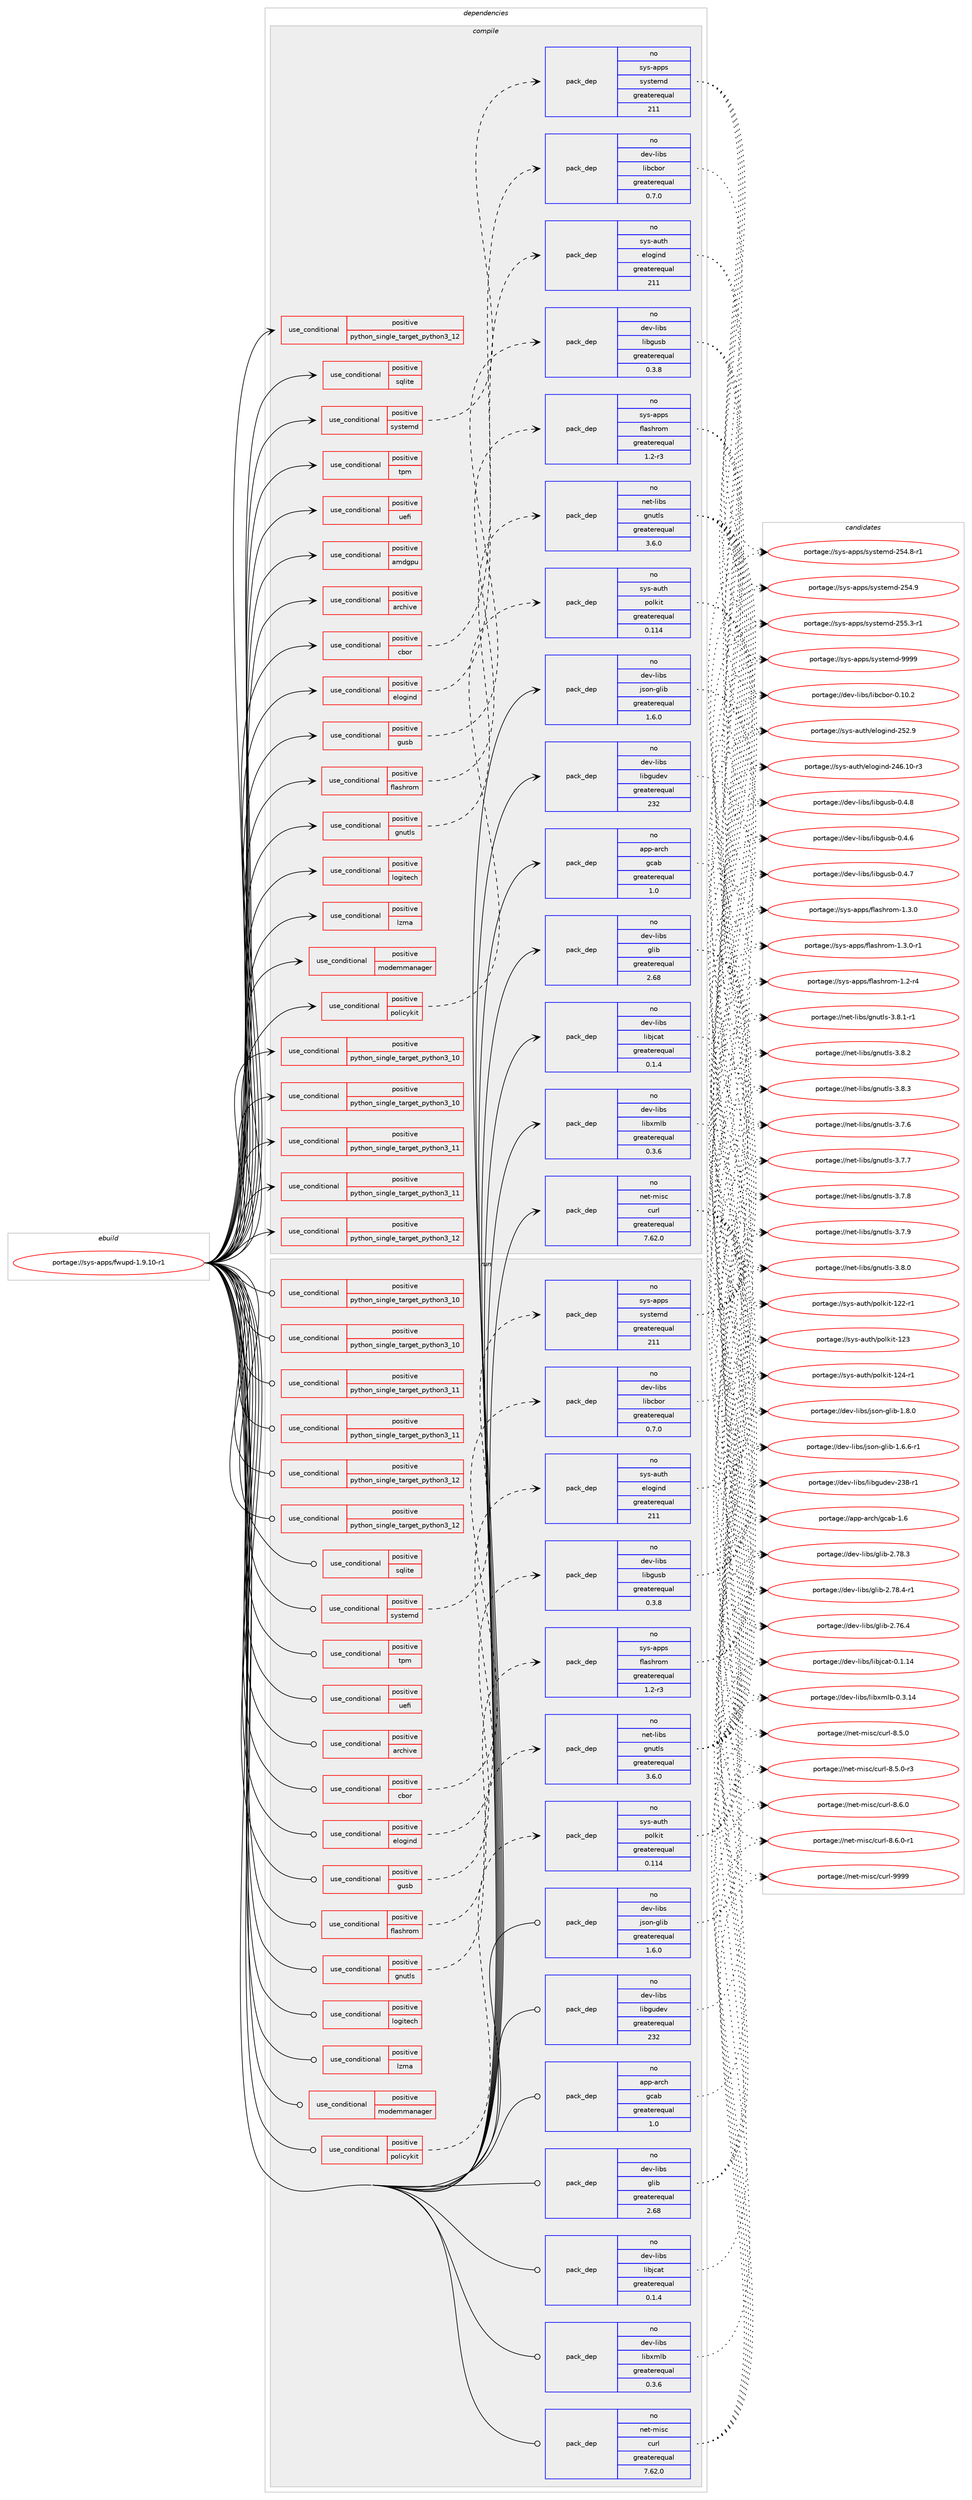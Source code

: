 digraph prolog {

# *************
# Graph options
# *************

newrank=true;
concentrate=true;
compound=true;
graph [rankdir=LR,fontname=Helvetica,fontsize=10,ranksep=1.5];#, ranksep=2.5, nodesep=0.2];
edge  [arrowhead=vee];
node  [fontname=Helvetica,fontsize=10];

# **********
# The ebuild
# **********

subgraph cluster_leftcol {
color=gray;
rank=same;
label=<<i>ebuild</i>>;
id [label="portage://sys-apps/fwupd-1.9.10-r1", color=red, width=4, href="../sys-apps/fwupd-1.9.10-r1.svg"];
}

# ****************
# The dependencies
# ****************

subgraph cluster_midcol {
color=gray;
label=<<i>dependencies</i>>;
subgraph cluster_compile {
fillcolor="#eeeeee";
style=filled;
label=<<i>compile</i>>;
subgraph cond12372 {
dependency18154 [label=<<TABLE BORDER="0" CELLBORDER="1" CELLSPACING="0" CELLPADDING="4"><TR><TD ROWSPAN="3" CELLPADDING="10">use_conditional</TD></TR><TR><TD>positive</TD></TR><TR><TD>amdgpu</TD></TR></TABLE>>, shape=none, color=red];
# *** BEGIN UNKNOWN DEPENDENCY TYPE (TODO) ***
# dependency18154 -> package_dependency(portage://sys-apps/fwupd-1.9.10-r1,install,no,sys-kernel,linux-headers,none,[,,],[],[])
# *** END UNKNOWN DEPENDENCY TYPE (TODO) ***

# *** BEGIN UNKNOWN DEPENDENCY TYPE (TODO) ***
# dependency18154 -> package_dependency(portage://sys-apps/fwupd-1.9.10-r1,install,no,x11-libs,libdrm,none,[,,],[],[use(enable(video_cards_amdgpu),none)])
# *** END UNKNOWN DEPENDENCY TYPE (TODO) ***

}
id:e -> dependency18154:w [weight=20,style="solid",arrowhead="vee"];
subgraph cond12373 {
dependency18155 [label=<<TABLE BORDER="0" CELLBORDER="1" CELLSPACING="0" CELLPADDING="4"><TR><TD ROWSPAN="3" CELLPADDING="10">use_conditional</TD></TR><TR><TD>positive</TD></TR><TR><TD>archive</TD></TR></TABLE>>, shape=none, color=red];
# *** BEGIN UNKNOWN DEPENDENCY TYPE (TODO) ***
# dependency18155 -> package_dependency(portage://sys-apps/fwupd-1.9.10-r1,install,no,app-arch,libarchive,none,[,,],any_same_slot,[])
# *** END UNKNOWN DEPENDENCY TYPE (TODO) ***

}
id:e -> dependency18155:w [weight=20,style="solid",arrowhead="vee"];
subgraph cond12374 {
dependency18156 [label=<<TABLE BORDER="0" CELLBORDER="1" CELLSPACING="0" CELLPADDING="4"><TR><TD ROWSPAN="3" CELLPADDING="10">use_conditional</TD></TR><TR><TD>positive</TD></TR><TR><TD>cbor</TD></TR></TABLE>>, shape=none, color=red];
subgraph pack5597 {
dependency18157 [label=<<TABLE BORDER="0" CELLBORDER="1" CELLSPACING="0" CELLPADDING="4" WIDTH="220"><TR><TD ROWSPAN="6" CELLPADDING="30">pack_dep</TD></TR><TR><TD WIDTH="110">no</TD></TR><TR><TD>dev-libs</TD></TR><TR><TD>libcbor</TD></TR><TR><TD>greaterequal</TD></TR><TR><TD>0.7.0</TD></TR></TABLE>>, shape=none, color=blue];
}
dependency18156:e -> dependency18157:w [weight=20,style="dashed",arrowhead="vee"];
}
id:e -> dependency18156:w [weight=20,style="solid",arrowhead="vee"];
subgraph cond12375 {
dependency18158 [label=<<TABLE BORDER="0" CELLBORDER="1" CELLSPACING="0" CELLPADDING="4"><TR><TD ROWSPAN="3" CELLPADDING="10">use_conditional</TD></TR><TR><TD>positive</TD></TR><TR><TD>elogind</TD></TR></TABLE>>, shape=none, color=red];
subgraph pack5598 {
dependency18159 [label=<<TABLE BORDER="0" CELLBORDER="1" CELLSPACING="0" CELLPADDING="4" WIDTH="220"><TR><TD ROWSPAN="6" CELLPADDING="30">pack_dep</TD></TR><TR><TD WIDTH="110">no</TD></TR><TR><TD>sys-auth</TD></TR><TR><TD>elogind</TD></TR><TR><TD>greaterequal</TD></TR><TR><TD>211</TD></TR></TABLE>>, shape=none, color=blue];
}
dependency18158:e -> dependency18159:w [weight=20,style="dashed",arrowhead="vee"];
}
id:e -> dependency18158:w [weight=20,style="solid",arrowhead="vee"];
subgraph cond12376 {
dependency18160 [label=<<TABLE BORDER="0" CELLBORDER="1" CELLSPACING="0" CELLPADDING="4"><TR><TD ROWSPAN="3" CELLPADDING="10">use_conditional</TD></TR><TR><TD>positive</TD></TR><TR><TD>flashrom</TD></TR></TABLE>>, shape=none, color=red];
subgraph pack5599 {
dependency18161 [label=<<TABLE BORDER="0" CELLBORDER="1" CELLSPACING="0" CELLPADDING="4" WIDTH="220"><TR><TD ROWSPAN="6" CELLPADDING="30">pack_dep</TD></TR><TR><TD WIDTH="110">no</TD></TR><TR><TD>sys-apps</TD></TR><TR><TD>flashrom</TD></TR><TR><TD>greaterequal</TD></TR><TR><TD>1.2-r3</TD></TR></TABLE>>, shape=none, color=blue];
}
dependency18160:e -> dependency18161:w [weight=20,style="dashed",arrowhead="vee"];
}
id:e -> dependency18160:w [weight=20,style="solid",arrowhead="vee"];
subgraph cond12377 {
dependency18162 [label=<<TABLE BORDER="0" CELLBORDER="1" CELLSPACING="0" CELLPADDING="4"><TR><TD ROWSPAN="3" CELLPADDING="10">use_conditional</TD></TR><TR><TD>positive</TD></TR><TR><TD>gnutls</TD></TR></TABLE>>, shape=none, color=red];
subgraph pack5600 {
dependency18163 [label=<<TABLE BORDER="0" CELLBORDER="1" CELLSPACING="0" CELLPADDING="4" WIDTH="220"><TR><TD ROWSPAN="6" CELLPADDING="30">pack_dep</TD></TR><TR><TD WIDTH="110">no</TD></TR><TR><TD>net-libs</TD></TR><TR><TD>gnutls</TD></TR><TR><TD>greaterequal</TD></TR><TR><TD>3.6.0</TD></TR></TABLE>>, shape=none, color=blue];
}
dependency18162:e -> dependency18163:w [weight=20,style="dashed",arrowhead="vee"];
}
id:e -> dependency18162:w [weight=20,style="solid",arrowhead="vee"];
subgraph cond12378 {
dependency18164 [label=<<TABLE BORDER="0" CELLBORDER="1" CELLSPACING="0" CELLPADDING="4"><TR><TD ROWSPAN="3" CELLPADDING="10">use_conditional</TD></TR><TR><TD>positive</TD></TR><TR><TD>gusb</TD></TR></TABLE>>, shape=none, color=red];
subgraph pack5601 {
dependency18165 [label=<<TABLE BORDER="0" CELLBORDER="1" CELLSPACING="0" CELLPADDING="4" WIDTH="220"><TR><TD ROWSPAN="6" CELLPADDING="30">pack_dep</TD></TR><TR><TD WIDTH="110">no</TD></TR><TR><TD>dev-libs</TD></TR><TR><TD>libgusb</TD></TR><TR><TD>greaterequal</TD></TR><TR><TD>0.3.8</TD></TR></TABLE>>, shape=none, color=blue];
}
dependency18164:e -> dependency18165:w [weight=20,style="dashed",arrowhead="vee"];
}
id:e -> dependency18164:w [weight=20,style="solid",arrowhead="vee"];
subgraph cond12379 {
dependency18166 [label=<<TABLE BORDER="0" CELLBORDER="1" CELLSPACING="0" CELLPADDING="4"><TR><TD ROWSPAN="3" CELLPADDING="10">use_conditional</TD></TR><TR><TD>positive</TD></TR><TR><TD>logitech</TD></TR></TABLE>>, shape=none, color=red];
# *** BEGIN UNKNOWN DEPENDENCY TYPE (TODO) ***
# dependency18166 -> package_dependency(portage://sys-apps/fwupd-1.9.10-r1,install,no,dev-libs,protobuf-c,none,[,,],any_same_slot,[])
# *** END UNKNOWN DEPENDENCY TYPE (TODO) ***

}
id:e -> dependency18166:w [weight=20,style="solid",arrowhead="vee"];
subgraph cond12380 {
dependency18167 [label=<<TABLE BORDER="0" CELLBORDER="1" CELLSPACING="0" CELLPADDING="4"><TR><TD ROWSPAN="3" CELLPADDING="10">use_conditional</TD></TR><TR><TD>positive</TD></TR><TR><TD>lzma</TD></TR></TABLE>>, shape=none, color=red];
# *** BEGIN UNKNOWN DEPENDENCY TYPE (TODO) ***
# dependency18167 -> package_dependency(portage://sys-apps/fwupd-1.9.10-r1,install,no,app-arch,xz-utils,none,[,,],[],[])
# *** END UNKNOWN DEPENDENCY TYPE (TODO) ***

}
id:e -> dependency18167:w [weight=20,style="solid",arrowhead="vee"];
subgraph cond12381 {
dependency18168 [label=<<TABLE BORDER="0" CELLBORDER="1" CELLSPACING="0" CELLPADDING="4"><TR><TD ROWSPAN="3" CELLPADDING="10">use_conditional</TD></TR><TR><TD>positive</TD></TR><TR><TD>modemmanager</TD></TR></TABLE>>, shape=none, color=red];
# *** BEGIN UNKNOWN DEPENDENCY TYPE (TODO) ***
# dependency18168 -> package_dependency(portage://sys-apps/fwupd-1.9.10-r1,install,no,net-misc,modemmanager,none,[,,],[],[use(enable(mbim),none),use(enable(qmi),none)])
# *** END UNKNOWN DEPENDENCY TYPE (TODO) ***

}
id:e -> dependency18168:w [weight=20,style="solid",arrowhead="vee"];
subgraph cond12382 {
dependency18169 [label=<<TABLE BORDER="0" CELLBORDER="1" CELLSPACING="0" CELLPADDING="4"><TR><TD ROWSPAN="3" CELLPADDING="10">use_conditional</TD></TR><TR><TD>positive</TD></TR><TR><TD>policykit</TD></TR></TABLE>>, shape=none, color=red];
subgraph pack5602 {
dependency18170 [label=<<TABLE BORDER="0" CELLBORDER="1" CELLSPACING="0" CELLPADDING="4" WIDTH="220"><TR><TD ROWSPAN="6" CELLPADDING="30">pack_dep</TD></TR><TR><TD WIDTH="110">no</TD></TR><TR><TD>sys-auth</TD></TR><TR><TD>polkit</TD></TR><TR><TD>greaterequal</TD></TR><TR><TD>0.114</TD></TR></TABLE>>, shape=none, color=blue];
}
dependency18169:e -> dependency18170:w [weight=20,style="dashed",arrowhead="vee"];
}
id:e -> dependency18169:w [weight=20,style="solid",arrowhead="vee"];
subgraph cond12383 {
dependency18171 [label=<<TABLE BORDER="0" CELLBORDER="1" CELLSPACING="0" CELLPADDING="4"><TR><TD ROWSPAN="3" CELLPADDING="10">use_conditional</TD></TR><TR><TD>positive</TD></TR><TR><TD>python_single_target_python3_10</TD></TR></TABLE>>, shape=none, color=red];
# *** BEGIN UNKNOWN DEPENDENCY TYPE (TODO) ***
# dependency18171 -> package_dependency(portage://sys-apps/fwupd-1.9.10-r1,install,no,dev-lang,python,none,[,,],[slot(3.10)],[])
# *** END UNKNOWN DEPENDENCY TYPE (TODO) ***

}
id:e -> dependency18171:w [weight=20,style="solid",arrowhead="vee"];
subgraph cond12384 {
dependency18172 [label=<<TABLE BORDER="0" CELLBORDER="1" CELLSPACING="0" CELLPADDING="4"><TR><TD ROWSPAN="3" CELLPADDING="10">use_conditional</TD></TR><TR><TD>positive</TD></TR><TR><TD>python_single_target_python3_10</TD></TR></TABLE>>, shape=none, color=red];
# *** BEGIN UNKNOWN DEPENDENCY TYPE (TODO) ***
# dependency18172 -> package_dependency(portage://sys-apps/fwupd-1.9.10-r1,install,no,dev-python,pygobject,none,[,,],[slot(3)],[use(enable(cairo),none),use(enable(python_targets_python3_10),negative)])
# *** END UNKNOWN DEPENDENCY TYPE (TODO) ***

}
id:e -> dependency18172:w [weight=20,style="solid",arrowhead="vee"];
subgraph cond12385 {
dependency18173 [label=<<TABLE BORDER="0" CELLBORDER="1" CELLSPACING="0" CELLPADDING="4"><TR><TD ROWSPAN="3" CELLPADDING="10">use_conditional</TD></TR><TR><TD>positive</TD></TR><TR><TD>python_single_target_python3_11</TD></TR></TABLE>>, shape=none, color=red];
# *** BEGIN UNKNOWN DEPENDENCY TYPE (TODO) ***
# dependency18173 -> package_dependency(portage://sys-apps/fwupd-1.9.10-r1,install,no,dev-lang,python,none,[,,],[slot(3.11)],[])
# *** END UNKNOWN DEPENDENCY TYPE (TODO) ***

}
id:e -> dependency18173:w [weight=20,style="solid",arrowhead="vee"];
subgraph cond12386 {
dependency18174 [label=<<TABLE BORDER="0" CELLBORDER="1" CELLSPACING="0" CELLPADDING="4"><TR><TD ROWSPAN="3" CELLPADDING="10">use_conditional</TD></TR><TR><TD>positive</TD></TR><TR><TD>python_single_target_python3_11</TD></TR></TABLE>>, shape=none, color=red];
# *** BEGIN UNKNOWN DEPENDENCY TYPE (TODO) ***
# dependency18174 -> package_dependency(portage://sys-apps/fwupd-1.9.10-r1,install,no,dev-python,pygobject,none,[,,],[slot(3)],[use(enable(cairo),none),use(enable(python_targets_python3_11),negative)])
# *** END UNKNOWN DEPENDENCY TYPE (TODO) ***

}
id:e -> dependency18174:w [weight=20,style="solid",arrowhead="vee"];
subgraph cond12387 {
dependency18175 [label=<<TABLE BORDER="0" CELLBORDER="1" CELLSPACING="0" CELLPADDING="4"><TR><TD ROWSPAN="3" CELLPADDING="10">use_conditional</TD></TR><TR><TD>positive</TD></TR><TR><TD>python_single_target_python3_12</TD></TR></TABLE>>, shape=none, color=red];
# *** BEGIN UNKNOWN DEPENDENCY TYPE (TODO) ***
# dependency18175 -> package_dependency(portage://sys-apps/fwupd-1.9.10-r1,install,no,dev-lang,python,none,[,,],[slot(3.12)],[])
# *** END UNKNOWN DEPENDENCY TYPE (TODO) ***

}
id:e -> dependency18175:w [weight=20,style="solid",arrowhead="vee"];
subgraph cond12388 {
dependency18176 [label=<<TABLE BORDER="0" CELLBORDER="1" CELLSPACING="0" CELLPADDING="4"><TR><TD ROWSPAN="3" CELLPADDING="10">use_conditional</TD></TR><TR><TD>positive</TD></TR><TR><TD>python_single_target_python3_12</TD></TR></TABLE>>, shape=none, color=red];
# *** BEGIN UNKNOWN DEPENDENCY TYPE (TODO) ***
# dependency18176 -> package_dependency(portage://sys-apps/fwupd-1.9.10-r1,install,no,dev-python,pygobject,none,[,,],[slot(3)],[use(enable(cairo),none),use(enable(python_targets_python3_12),negative)])
# *** END UNKNOWN DEPENDENCY TYPE (TODO) ***

}
id:e -> dependency18176:w [weight=20,style="solid",arrowhead="vee"];
subgraph cond12389 {
dependency18177 [label=<<TABLE BORDER="0" CELLBORDER="1" CELLSPACING="0" CELLPADDING="4"><TR><TD ROWSPAN="3" CELLPADDING="10">use_conditional</TD></TR><TR><TD>positive</TD></TR><TR><TD>sqlite</TD></TR></TABLE>>, shape=none, color=red];
# *** BEGIN UNKNOWN DEPENDENCY TYPE (TODO) ***
# dependency18177 -> package_dependency(portage://sys-apps/fwupd-1.9.10-r1,install,no,dev-db,sqlite,none,[,,],[],[])
# *** END UNKNOWN DEPENDENCY TYPE (TODO) ***

}
id:e -> dependency18177:w [weight=20,style="solid",arrowhead="vee"];
subgraph cond12390 {
dependency18178 [label=<<TABLE BORDER="0" CELLBORDER="1" CELLSPACING="0" CELLPADDING="4"><TR><TD ROWSPAN="3" CELLPADDING="10">use_conditional</TD></TR><TR><TD>positive</TD></TR><TR><TD>systemd</TD></TR></TABLE>>, shape=none, color=red];
subgraph pack5603 {
dependency18179 [label=<<TABLE BORDER="0" CELLBORDER="1" CELLSPACING="0" CELLPADDING="4" WIDTH="220"><TR><TD ROWSPAN="6" CELLPADDING="30">pack_dep</TD></TR><TR><TD WIDTH="110">no</TD></TR><TR><TD>sys-apps</TD></TR><TR><TD>systemd</TD></TR><TR><TD>greaterequal</TD></TR><TR><TD>211</TD></TR></TABLE>>, shape=none, color=blue];
}
dependency18178:e -> dependency18179:w [weight=20,style="dashed",arrowhead="vee"];
}
id:e -> dependency18178:w [weight=20,style="solid",arrowhead="vee"];
subgraph cond12391 {
dependency18180 [label=<<TABLE BORDER="0" CELLBORDER="1" CELLSPACING="0" CELLPADDING="4"><TR><TD ROWSPAN="3" CELLPADDING="10">use_conditional</TD></TR><TR><TD>positive</TD></TR><TR><TD>tpm</TD></TR></TABLE>>, shape=none, color=red];
# *** BEGIN UNKNOWN DEPENDENCY TYPE (TODO) ***
# dependency18180 -> package_dependency(portage://sys-apps/fwupd-1.9.10-r1,install,no,app-crypt,tpm2-tss,none,[,,],any_same_slot,[])
# *** END UNKNOWN DEPENDENCY TYPE (TODO) ***

}
id:e -> dependency18180:w [weight=20,style="solid",arrowhead="vee"];
subgraph cond12392 {
dependency18181 [label=<<TABLE BORDER="0" CELLBORDER="1" CELLSPACING="0" CELLPADDING="4"><TR><TD ROWSPAN="3" CELLPADDING="10">use_conditional</TD></TR><TR><TD>positive</TD></TR><TR><TD>uefi</TD></TR></TABLE>>, shape=none, color=red];
# *** BEGIN UNKNOWN DEPENDENCY TYPE (TODO) ***
# dependency18181 -> package_dependency(portage://sys-apps/fwupd-1.9.10-r1,install,no,sys-apps,fwupd-efi,none,[,,],[],[])
# *** END UNKNOWN DEPENDENCY TYPE (TODO) ***

# *** BEGIN UNKNOWN DEPENDENCY TYPE (TODO) ***
# dependency18181 -> package_dependency(portage://sys-apps/fwupd-1.9.10-r1,install,no,sys-boot,efibootmgr,none,[,,],[],[])
# *** END UNKNOWN DEPENDENCY TYPE (TODO) ***

# *** BEGIN UNKNOWN DEPENDENCY TYPE (TODO) ***
# dependency18181 -> package_dependency(portage://sys-apps/fwupd-1.9.10-r1,install,no,sys-fs,udisks,none,[,,],[],[])
# *** END UNKNOWN DEPENDENCY TYPE (TODO) ***

# *** BEGIN UNKNOWN DEPENDENCY TYPE (TODO) ***
# dependency18181 -> package_dependency(portage://sys-apps/fwupd-1.9.10-r1,install,no,sys-libs,efivar,none,[,,],[],[])
# *** END UNKNOWN DEPENDENCY TYPE (TODO) ***

}
id:e -> dependency18181:w [weight=20,style="solid",arrowhead="vee"];
subgraph pack5604 {
dependency18182 [label=<<TABLE BORDER="0" CELLBORDER="1" CELLSPACING="0" CELLPADDING="4" WIDTH="220"><TR><TD ROWSPAN="6" CELLPADDING="30">pack_dep</TD></TR><TR><TD WIDTH="110">no</TD></TR><TR><TD>app-arch</TD></TR><TR><TD>gcab</TD></TR><TR><TD>greaterequal</TD></TR><TR><TD>1.0</TD></TR></TABLE>>, shape=none, color=blue];
}
id:e -> dependency18182:w [weight=20,style="solid",arrowhead="vee"];
# *** BEGIN UNKNOWN DEPENDENCY TYPE (TODO) ***
# id -> package_dependency(portage://sys-apps/fwupd-1.9.10-r1,install,no,app-arch,xz-utils,none,[,,],[],[])
# *** END UNKNOWN DEPENDENCY TYPE (TODO) ***

subgraph pack5605 {
dependency18183 [label=<<TABLE BORDER="0" CELLBORDER="1" CELLSPACING="0" CELLPADDING="4" WIDTH="220"><TR><TD ROWSPAN="6" CELLPADDING="30">pack_dep</TD></TR><TR><TD WIDTH="110">no</TD></TR><TR><TD>dev-libs</TD></TR><TR><TD>glib</TD></TR><TR><TD>greaterequal</TD></TR><TR><TD>2.68</TD></TR></TABLE>>, shape=none, color=blue];
}
id:e -> dependency18183:w [weight=20,style="solid",arrowhead="vee"];
subgraph pack5606 {
dependency18184 [label=<<TABLE BORDER="0" CELLBORDER="1" CELLSPACING="0" CELLPADDING="4" WIDTH="220"><TR><TD ROWSPAN="6" CELLPADDING="30">pack_dep</TD></TR><TR><TD WIDTH="110">no</TD></TR><TR><TD>dev-libs</TD></TR><TR><TD>json-glib</TD></TR><TR><TD>greaterequal</TD></TR><TR><TD>1.6.0</TD></TR></TABLE>>, shape=none, color=blue];
}
id:e -> dependency18184:w [weight=20,style="solid",arrowhead="vee"];
subgraph pack5607 {
dependency18185 [label=<<TABLE BORDER="0" CELLBORDER="1" CELLSPACING="0" CELLPADDING="4" WIDTH="220"><TR><TD ROWSPAN="6" CELLPADDING="30">pack_dep</TD></TR><TR><TD WIDTH="110">no</TD></TR><TR><TD>dev-libs</TD></TR><TR><TD>libgudev</TD></TR><TR><TD>greaterequal</TD></TR><TR><TD>232</TD></TR></TABLE>>, shape=none, color=blue];
}
id:e -> dependency18185:w [weight=20,style="solid",arrowhead="vee"];
subgraph pack5608 {
dependency18186 [label=<<TABLE BORDER="0" CELLBORDER="1" CELLSPACING="0" CELLPADDING="4" WIDTH="220"><TR><TD ROWSPAN="6" CELLPADDING="30">pack_dep</TD></TR><TR><TD WIDTH="110">no</TD></TR><TR><TD>dev-libs</TD></TR><TR><TD>libjcat</TD></TR><TR><TD>greaterequal</TD></TR><TR><TD>0.1.4</TD></TR></TABLE>>, shape=none, color=blue];
}
id:e -> dependency18186:w [weight=20,style="solid",arrowhead="vee"];
subgraph pack5609 {
dependency18187 [label=<<TABLE BORDER="0" CELLBORDER="1" CELLSPACING="0" CELLPADDING="4" WIDTH="220"><TR><TD ROWSPAN="6" CELLPADDING="30">pack_dep</TD></TR><TR><TD WIDTH="110">no</TD></TR><TR><TD>dev-libs</TD></TR><TR><TD>libxmlb</TD></TR><TR><TD>greaterequal</TD></TR><TR><TD>0.3.6</TD></TR></TABLE>>, shape=none, color=blue];
}
id:e -> dependency18187:w [weight=20,style="solid",arrowhead="vee"];
subgraph pack5610 {
dependency18188 [label=<<TABLE BORDER="0" CELLBORDER="1" CELLSPACING="0" CELLPADDING="4" WIDTH="220"><TR><TD ROWSPAN="6" CELLPADDING="30">pack_dep</TD></TR><TR><TD WIDTH="110">no</TD></TR><TR><TD>net-misc</TD></TR><TR><TD>curl</TD></TR><TR><TD>greaterequal</TD></TR><TR><TD>7.62.0</TD></TR></TABLE>>, shape=none, color=blue];
}
id:e -> dependency18188:w [weight=20,style="solid",arrowhead="vee"];
# *** BEGIN UNKNOWN DEPENDENCY TYPE (TODO) ***
# id -> package_dependency(portage://sys-apps/fwupd-1.9.10-r1,install,no,x11-libs,pango,none,[,,],[],[use(enable(introspection),none)])
# *** END UNKNOWN DEPENDENCY TYPE (TODO) ***

}
subgraph cluster_compileandrun {
fillcolor="#eeeeee";
style=filled;
label=<<i>compile and run</i>>;
}
subgraph cluster_run {
fillcolor="#eeeeee";
style=filled;
label=<<i>run</i>>;
subgraph cond12393 {
dependency18189 [label=<<TABLE BORDER="0" CELLBORDER="1" CELLSPACING="0" CELLPADDING="4"><TR><TD ROWSPAN="3" CELLPADDING="10">use_conditional</TD></TR><TR><TD>positive</TD></TR><TR><TD>archive</TD></TR></TABLE>>, shape=none, color=red];
# *** BEGIN UNKNOWN DEPENDENCY TYPE (TODO) ***
# dependency18189 -> package_dependency(portage://sys-apps/fwupd-1.9.10-r1,run,no,app-arch,libarchive,none,[,,],any_same_slot,[])
# *** END UNKNOWN DEPENDENCY TYPE (TODO) ***

}
id:e -> dependency18189:w [weight=20,style="solid",arrowhead="odot"];
subgraph cond12394 {
dependency18190 [label=<<TABLE BORDER="0" CELLBORDER="1" CELLSPACING="0" CELLPADDING="4"><TR><TD ROWSPAN="3" CELLPADDING="10">use_conditional</TD></TR><TR><TD>positive</TD></TR><TR><TD>cbor</TD></TR></TABLE>>, shape=none, color=red];
subgraph pack5611 {
dependency18191 [label=<<TABLE BORDER="0" CELLBORDER="1" CELLSPACING="0" CELLPADDING="4" WIDTH="220"><TR><TD ROWSPAN="6" CELLPADDING="30">pack_dep</TD></TR><TR><TD WIDTH="110">no</TD></TR><TR><TD>dev-libs</TD></TR><TR><TD>libcbor</TD></TR><TR><TD>greaterequal</TD></TR><TR><TD>0.7.0</TD></TR></TABLE>>, shape=none, color=blue];
}
dependency18190:e -> dependency18191:w [weight=20,style="dashed",arrowhead="vee"];
}
id:e -> dependency18190:w [weight=20,style="solid",arrowhead="odot"];
subgraph cond12395 {
dependency18192 [label=<<TABLE BORDER="0" CELLBORDER="1" CELLSPACING="0" CELLPADDING="4"><TR><TD ROWSPAN="3" CELLPADDING="10">use_conditional</TD></TR><TR><TD>positive</TD></TR><TR><TD>elogind</TD></TR></TABLE>>, shape=none, color=red];
subgraph pack5612 {
dependency18193 [label=<<TABLE BORDER="0" CELLBORDER="1" CELLSPACING="0" CELLPADDING="4" WIDTH="220"><TR><TD ROWSPAN="6" CELLPADDING="30">pack_dep</TD></TR><TR><TD WIDTH="110">no</TD></TR><TR><TD>sys-auth</TD></TR><TR><TD>elogind</TD></TR><TR><TD>greaterequal</TD></TR><TR><TD>211</TD></TR></TABLE>>, shape=none, color=blue];
}
dependency18192:e -> dependency18193:w [weight=20,style="dashed",arrowhead="vee"];
}
id:e -> dependency18192:w [weight=20,style="solid",arrowhead="odot"];
subgraph cond12396 {
dependency18194 [label=<<TABLE BORDER="0" CELLBORDER="1" CELLSPACING="0" CELLPADDING="4"><TR><TD ROWSPAN="3" CELLPADDING="10">use_conditional</TD></TR><TR><TD>positive</TD></TR><TR><TD>flashrom</TD></TR></TABLE>>, shape=none, color=red];
subgraph pack5613 {
dependency18195 [label=<<TABLE BORDER="0" CELLBORDER="1" CELLSPACING="0" CELLPADDING="4" WIDTH="220"><TR><TD ROWSPAN="6" CELLPADDING="30">pack_dep</TD></TR><TR><TD WIDTH="110">no</TD></TR><TR><TD>sys-apps</TD></TR><TR><TD>flashrom</TD></TR><TR><TD>greaterequal</TD></TR><TR><TD>1.2-r3</TD></TR></TABLE>>, shape=none, color=blue];
}
dependency18194:e -> dependency18195:w [weight=20,style="dashed",arrowhead="vee"];
}
id:e -> dependency18194:w [weight=20,style="solid",arrowhead="odot"];
subgraph cond12397 {
dependency18196 [label=<<TABLE BORDER="0" CELLBORDER="1" CELLSPACING="0" CELLPADDING="4"><TR><TD ROWSPAN="3" CELLPADDING="10">use_conditional</TD></TR><TR><TD>positive</TD></TR><TR><TD>gnutls</TD></TR></TABLE>>, shape=none, color=red];
subgraph pack5614 {
dependency18197 [label=<<TABLE BORDER="0" CELLBORDER="1" CELLSPACING="0" CELLPADDING="4" WIDTH="220"><TR><TD ROWSPAN="6" CELLPADDING="30">pack_dep</TD></TR><TR><TD WIDTH="110">no</TD></TR><TR><TD>net-libs</TD></TR><TR><TD>gnutls</TD></TR><TR><TD>greaterequal</TD></TR><TR><TD>3.6.0</TD></TR></TABLE>>, shape=none, color=blue];
}
dependency18196:e -> dependency18197:w [weight=20,style="dashed",arrowhead="vee"];
}
id:e -> dependency18196:w [weight=20,style="solid",arrowhead="odot"];
subgraph cond12398 {
dependency18198 [label=<<TABLE BORDER="0" CELLBORDER="1" CELLSPACING="0" CELLPADDING="4"><TR><TD ROWSPAN="3" CELLPADDING="10">use_conditional</TD></TR><TR><TD>positive</TD></TR><TR><TD>gusb</TD></TR></TABLE>>, shape=none, color=red];
subgraph pack5615 {
dependency18199 [label=<<TABLE BORDER="0" CELLBORDER="1" CELLSPACING="0" CELLPADDING="4" WIDTH="220"><TR><TD ROWSPAN="6" CELLPADDING="30">pack_dep</TD></TR><TR><TD WIDTH="110">no</TD></TR><TR><TD>dev-libs</TD></TR><TR><TD>libgusb</TD></TR><TR><TD>greaterequal</TD></TR><TR><TD>0.3.8</TD></TR></TABLE>>, shape=none, color=blue];
}
dependency18198:e -> dependency18199:w [weight=20,style="dashed",arrowhead="vee"];
}
id:e -> dependency18198:w [weight=20,style="solid",arrowhead="odot"];
subgraph cond12399 {
dependency18200 [label=<<TABLE BORDER="0" CELLBORDER="1" CELLSPACING="0" CELLPADDING="4"><TR><TD ROWSPAN="3" CELLPADDING="10">use_conditional</TD></TR><TR><TD>positive</TD></TR><TR><TD>logitech</TD></TR></TABLE>>, shape=none, color=red];
# *** BEGIN UNKNOWN DEPENDENCY TYPE (TODO) ***
# dependency18200 -> package_dependency(portage://sys-apps/fwupd-1.9.10-r1,run,no,dev-libs,protobuf-c,none,[,,],any_same_slot,[])
# *** END UNKNOWN DEPENDENCY TYPE (TODO) ***

}
id:e -> dependency18200:w [weight=20,style="solid",arrowhead="odot"];
subgraph cond12400 {
dependency18201 [label=<<TABLE BORDER="0" CELLBORDER="1" CELLSPACING="0" CELLPADDING="4"><TR><TD ROWSPAN="3" CELLPADDING="10">use_conditional</TD></TR><TR><TD>positive</TD></TR><TR><TD>lzma</TD></TR></TABLE>>, shape=none, color=red];
# *** BEGIN UNKNOWN DEPENDENCY TYPE (TODO) ***
# dependency18201 -> package_dependency(portage://sys-apps/fwupd-1.9.10-r1,run,no,app-arch,xz-utils,none,[,,],[],[])
# *** END UNKNOWN DEPENDENCY TYPE (TODO) ***

}
id:e -> dependency18201:w [weight=20,style="solid",arrowhead="odot"];
subgraph cond12401 {
dependency18202 [label=<<TABLE BORDER="0" CELLBORDER="1" CELLSPACING="0" CELLPADDING="4"><TR><TD ROWSPAN="3" CELLPADDING="10">use_conditional</TD></TR><TR><TD>positive</TD></TR><TR><TD>modemmanager</TD></TR></TABLE>>, shape=none, color=red];
# *** BEGIN UNKNOWN DEPENDENCY TYPE (TODO) ***
# dependency18202 -> package_dependency(portage://sys-apps/fwupd-1.9.10-r1,run,no,net-misc,modemmanager,none,[,,],[],[use(enable(mbim),none),use(enable(qmi),none)])
# *** END UNKNOWN DEPENDENCY TYPE (TODO) ***

}
id:e -> dependency18202:w [weight=20,style="solid",arrowhead="odot"];
subgraph cond12402 {
dependency18203 [label=<<TABLE BORDER="0" CELLBORDER="1" CELLSPACING="0" CELLPADDING="4"><TR><TD ROWSPAN="3" CELLPADDING="10">use_conditional</TD></TR><TR><TD>positive</TD></TR><TR><TD>policykit</TD></TR></TABLE>>, shape=none, color=red];
subgraph pack5616 {
dependency18204 [label=<<TABLE BORDER="0" CELLBORDER="1" CELLSPACING="0" CELLPADDING="4" WIDTH="220"><TR><TD ROWSPAN="6" CELLPADDING="30">pack_dep</TD></TR><TR><TD WIDTH="110">no</TD></TR><TR><TD>sys-auth</TD></TR><TR><TD>polkit</TD></TR><TR><TD>greaterequal</TD></TR><TR><TD>0.114</TD></TR></TABLE>>, shape=none, color=blue];
}
dependency18203:e -> dependency18204:w [weight=20,style="dashed",arrowhead="vee"];
}
id:e -> dependency18203:w [weight=20,style="solid",arrowhead="odot"];
subgraph cond12403 {
dependency18205 [label=<<TABLE BORDER="0" CELLBORDER="1" CELLSPACING="0" CELLPADDING="4"><TR><TD ROWSPAN="3" CELLPADDING="10">use_conditional</TD></TR><TR><TD>positive</TD></TR><TR><TD>python_single_target_python3_10</TD></TR></TABLE>>, shape=none, color=red];
# *** BEGIN UNKNOWN DEPENDENCY TYPE (TODO) ***
# dependency18205 -> package_dependency(portage://sys-apps/fwupd-1.9.10-r1,run,no,dev-lang,python,none,[,,],[slot(3.10)],[])
# *** END UNKNOWN DEPENDENCY TYPE (TODO) ***

}
id:e -> dependency18205:w [weight=20,style="solid",arrowhead="odot"];
subgraph cond12404 {
dependency18206 [label=<<TABLE BORDER="0" CELLBORDER="1" CELLSPACING="0" CELLPADDING="4"><TR><TD ROWSPAN="3" CELLPADDING="10">use_conditional</TD></TR><TR><TD>positive</TD></TR><TR><TD>python_single_target_python3_10</TD></TR></TABLE>>, shape=none, color=red];
# *** BEGIN UNKNOWN DEPENDENCY TYPE (TODO) ***
# dependency18206 -> package_dependency(portage://sys-apps/fwupd-1.9.10-r1,run,no,dev-python,pygobject,none,[,,],[slot(3)],[use(enable(cairo),none),use(enable(python_targets_python3_10),negative)])
# *** END UNKNOWN DEPENDENCY TYPE (TODO) ***

}
id:e -> dependency18206:w [weight=20,style="solid",arrowhead="odot"];
subgraph cond12405 {
dependency18207 [label=<<TABLE BORDER="0" CELLBORDER="1" CELLSPACING="0" CELLPADDING="4"><TR><TD ROWSPAN="3" CELLPADDING="10">use_conditional</TD></TR><TR><TD>positive</TD></TR><TR><TD>python_single_target_python3_11</TD></TR></TABLE>>, shape=none, color=red];
# *** BEGIN UNKNOWN DEPENDENCY TYPE (TODO) ***
# dependency18207 -> package_dependency(portage://sys-apps/fwupd-1.9.10-r1,run,no,dev-lang,python,none,[,,],[slot(3.11)],[])
# *** END UNKNOWN DEPENDENCY TYPE (TODO) ***

}
id:e -> dependency18207:w [weight=20,style="solid",arrowhead="odot"];
subgraph cond12406 {
dependency18208 [label=<<TABLE BORDER="0" CELLBORDER="1" CELLSPACING="0" CELLPADDING="4"><TR><TD ROWSPAN="3" CELLPADDING="10">use_conditional</TD></TR><TR><TD>positive</TD></TR><TR><TD>python_single_target_python3_11</TD></TR></TABLE>>, shape=none, color=red];
# *** BEGIN UNKNOWN DEPENDENCY TYPE (TODO) ***
# dependency18208 -> package_dependency(portage://sys-apps/fwupd-1.9.10-r1,run,no,dev-python,pygobject,none,[,,],[slot(3)],[use(enable(cairo),none),use(enable(python_targets_python3_11),negative)])
# *** END UNKNOWN DEPENDENCY TYPE (TODO) ***

}
id:e -> dependency18208:w [weight=20,style="solid",arrowhead="odot"];
subgraph cond12407 {
dependency18209 [label=<<TABLE BORDER="0" CELLBORDER="1" CELLSPACING="0" CELLPADDING="4"><TR><TD ROWSPAN="3" CELLPADDING="10">use_conditional</TD></TR><TR><TD>positive</TD></TR><TR><TD>python_single_target_python3_12</TD></TR></TABLE>>, shape=none, color=red];
# *** BEGIN UNKNOWN DEPENDENCY TYPE (TODO) ***
# dependency18209 -> package_dependency(portage://sys-apps/fwupd-1.9.10-r1,run,no,dev-lang,python,none,[,,],[slot(3.12)],[])
# *** END UNKNOWN DEPENDENCY TYPE (TODO) ***

}
id:e -> dependency18209:w [weight=20,style="solid",arrowhead="odot"];
subgraph cond12408 {
dependency18210 [label=<<TABLE BORDER="0" CELLBORDER="1" CELLSPACING="0" CELLPADDING="4"><TR><TD ROWSPAN="3" CELLPADDING="10">use_conditional</TD></TR><TR><TD>positive</TD></TR><TR><TD>python_single_target_python3_12</TD></TR></TABLE>>, shape=none, color=red];
# *** BEGIN UNKNOWN DEPENDENCY TYPE (TODO) ***
# dependency18210 -> package_dependency(portage://sys-apps/fwupd-1.9.10-r1,run,no,dev-python,pygobject,none,[,,],[slot(3)],[use(enable(cairo),none),use(enable(python_targets_python3_12),negative)])
# *** END UNKNOWN DEPENDENCY TYPE (TODO) ***

}
id:e -> dependency18210:w [weight=20,style="solid",arrowhead="odot"];
subgraph cond12409 {
dependency18211 [label=<<TABLE BORDER="0" CELLBORDER="1" CELLSPACING="0" CELLPADDING="4"><TR><TD ROWSPAN="3" CELLPADDING="10">use_conditional</TD></TR><TR><TD>positive</TD></TR><TR><TD>sqlite</TD></TR></TABLE>>, shape=none, color=red];
# *** BEGIN UNKNOWN DEPENDENCY TYPE (TODO) ***
# dependency18211 -> package_dependency(portage://sys-apps/fwupd-1.9.10-r1,run,no,dev-db,sqlite,none,[,,],[],[])
# *** END UNKNOWN DEPENDENCY TYPE (TODO) ***

}
id:e -> dependency18211:w [weight=20,style="solid",arrowhead="odot"];
subgraph cond12410 {
dependency18212 [label=<<TABLE BORDER="0" CELLBORDER="1" CELLSPACING="0" CELLPADDING="4"><TR><TD ROWSPAN="3" CELLPADDING="10">use_conditional</TD></TR><TR><TD>positive</TD></TR><TR><TD>systemd</TD></TR></TABLE>>, shape=none, color=red];
subgraph pack5617 {
dependency18213 [label=<<TABLE BORDER="0" CELLBORDER="1" CELLSPACING="0" CELLPADDING="4" WIDTH="220"><TR><TD ROWSPAN="6" CELLPADDING="30">pack_dep</TD></TR><TR><TD WIDTH="110">no</TD></TR><TR><TD>sys-apps</TD></TR><TR><TD>systemd</TD></TR><TR><TD>greaterequal</TD></TR><TR><TD>211</TD></TR></TABLE>>, shape=none, color=blue];
}
dependency18212:e -> dependency18213:w [weight=20,style="dashed",arrowhead="vee"];
}
id:e -> dependency18212:w [weight=20,style="solid",arrowhead="odot"];
subgraph cond12411 {
dependency18214 [label=<<TABLE BORDER="0" CELLBORDER="1" CELLSPACING="0" CELLPADDING="4"><TR><TD ROWSPAN="3" CELLPADDING="10">use_conditional</TD></TR><TR><TD>positive</TD></TR><TR><TD>tpm</TD></TR></TABLE>>, shape=none, color=red];
# *** BEGIN UNKNOWN DEPENDENCY TYPE (TODO) ***
# dependency18214 -> package_dependency(portage://sys-apps/fwupd-1.9.10-r1,run,no,app-crypt,tpm2-tss,none,[,,],any_same_slot,[])
# *** END UNKNOWN DEPENDENCY TYPE (TODO) ***

}
id:e -> dependency18214:w [weight=20,style="solid",arrowhead="odot"];
subgraph cond12412 {
dependency18215 [label=<<TABLE BORDER="0" CELLBORDER="1" CELLSPACING="0" CELLPADDING="4"><TR><TD ROWSPAN="3" CELLPADDING="10">use_conditional</TD></TR><TR><TD>positive</TD></TR><TR><TD>uefi</TD></TR></TABLE>>, shape=none, color=red];
# *** BEGIN UNKNOWN DEPENDENCY TYPE (TODO) ***
# dependency18215 -> package_dependency(portage://sys-apps/fwupd-1.9.10-r1,run,no,sys-apps,fwupd-efi,none,[,,],[],[])
# *** END UNKNOWN DEPENDENCY TYPE (TODO) ***

# *** BEGIN UNKNOWN DEPENDENCY TYPE (TODO) ***
# dependency18215 -> package_dependency(portage://sys-apps/fwupd-1.9.10-r1,run,no,sys-boot,efibootmgr,none,[,,],[],[])
# *** END UNKNOWN DEPENDENCY TYPE (TODO) ***

# *** BEGIN UNKNOWN DEPENDENCY TYPE (TODO) ***
# dependency18215 -> package_dependency(portage://sys-apps/fwupd-1.9.10-r1,run,no,sys-fs,udisks,none,[,,],[],[])
# *** END UNKNOWN DEPENDENCY TYPE (TODO) ***

# *** BEGIN UNKNOWN DEPENDENCY TYPE (TODO) ***
# dependency18215 -> package_dependency(portage://sys-apps/fwupd-1.9.10-r1,run,no,sys-libs,efivar,none,[,,],[],[])
# *** END UNKNOWN DEPENDENCY TYPE (TODO) ***

}
id:e -> dependency18215:w [weight=20,style="solid",arrowhead="odot"];
subgraph pack5618 {
dependency18216 [label=<<TABLE BORDER="0" CELLBORDER="1" CELLSPACING="0" CELLPADDING="4" WIDTH="220"><TR><TD ROWSPAN="6" CELLPADDING="30">pack_dep</TD></TR><TR><TD WIDTH="110">no</TD></TR><TR><TD>app-arch</TD></TR><TR><TD>gcab</TD></TR><TR><TD>greaterequal</TD></TR><TR><TD>1.0</TD></TR></TABLE>>, shape=none, color=blue];
}
id:e -> dependency18216:w [weight=20,style="solid",arrowhead="odot"];
# *** BEGIN UNKNOWN DEPENDENCY TYPE (TODO) ***
# id -> package_dependency(portage://sys-apps/fwupd-1.9.10-r1,run,no,app-arch,xz-utils,none,[,,],[],[])
# *** END UNKNOWN DEPENDENCY TYPE (TODO) ***

subgraph pack5619 {
dependency18217 [label=<<TABLE BORDER="0" CELLBORDER="1" CELLSPACING="0" CELLPADDING="4" WIDTH="220"><TR><TD ROWSPAN="6" CELLPADDING="30">pack_dep</TD></TR><TR><TD WIDTH="110">no</TD></TR><TR><TD>dev-libs</TD></TR><TR><TD>glib</TD></TR><TR><TD>greaterequal</TD></TR><TR><TD>2.68</TD></TR></TABLE>>, shape=none, color=blue];
}
id:e -> dependency18217:w [weight=20,style="solid",arrowhead="odot"];
subgraph pack5620 {
dependency18218 [label=<<TABLE BORDER="0" CELLBORDER="1" CELLSPACING="0" CELLPADDING="4" WIDTH="220"><TR><TD ROWSPAN="6" CELLPADDING="30">pack_dep</TD></TR><TR><TD WIDTH="110">no</TD></TR><TR><TD>dev-libs</TD></TR><TR><TD>json-glib</TD></TR><TR><TD>greaterequal</TD></TR><TR><TD>1.6.0</TD></TR></TABLE>>, shape=none, color=blue];
}
id:e -> dependency18218:w [weight=20,style="solid",arrowhead="odot"];
subgraph pack5621 {
dependency18219 [label=<<TABLE BORDER="0" CELLBORDER="1" CELLSPACING="0" CELLPADDING="4" WIDTH="220"><TR><TD ROWSPAN="6" CELLPADDING="30">pack_dep</TD></TR><TR><TD WIDTH="110">no</TD></TR><TR><TD>dev-libs</TD></TR><TR><TD>libgudev</TD></TR><TR><TD>greaterequal</TD></TR><TR><TD>232</TD></TR></TABLE>>, shape=none, color=blue];
}
id:e -> dependency18219:w [weight=20,style="solid",arrowhead="odot"];
subgraph pack5622 {
dependency18220 [label=<<TABLE BORDER="0" CELLBORDER="1" CELLSPACING="0" CELLPADDING="4" WIDTH="220"><TR><TD ROWSPAN="6" CELLPADDING="30">pack_dep</TD></TR><TR><TD WIDTH="110">no</TD></TR><TR><TD>dev-libs</TD></TR><TR><TD>libjcat</TD></TR><TR><TD>greaterequal</TD></TR><TR><TD>0.1.4</TD></TR></TABLE>>, shape=none, color=blue];
}
id:e -> dependency18220:w [weight=20,style="solid",arrowhead="odot"];
subgraph pack5623 {
dependency18221 [label=<<TABLE BORDER="0" CELLBORDER="1" CELLSPACING="0" CELLPADDING="4" WIDTH="220"><TR><TD ROWSPAN="6" CELLPADDING="30">pack_dep</TD></TR><TR><TD WIDTH="110">no</TD></TR><TR><TD>dev-libs</TD></TR><TR><TD>libxmlb</TD></TR><TR><TD>greaterequal</TD></TR><TR><TD>0.3.6</TD></TR></TABLE>>, shape=none, color=blue];
}
id:e -> dependency18221:w [weight=20,style="solid",arrowhead="odot"];
subgraph pack5624 {
dependency18222 [label=<<TABLE BORDER="0" CELLBORDER="1" CELLSPACING="0" CELLPADDING="4" WIDTH="220"><TR><TD ROWSPAN="6" CELLPADDING="30">pack_dep</TD></TR><TR><TD WIDTH="110">no</TD></TR><TR><TD>net-misc</TD></TR><TR><TD>curl</TD></TR><TR><TD>greaterequal</TD></TR><TR><TD>7.62.0</TD></TR></TABLE>>, shape=none, color=blue];
}
id:e -> dependency18222:w [weight=20,style="solid",arrowhead="odot"];
# *** BEGIN UNKNOWN DEPENDENCY TYPE (TODO) ***
# id -> package_dependency(portage://sys-apps/fwupd-1.9.10-r1,run,no,sys-apps,dbus,none,[,,],[],[])
# *** END UNKNOWN DEPENDENCY TYPE (TODO) ***

}
}

# **************
# The candidates
# **************

subgraph cluster_choices {
rank=same;
color=gray;
label=<<i>candidates</i>>;

subgraph choice5597 {
color=black;
nodesep=1;
choice10010111845108105981154710810598999811111445484649484650 [label="portage://dev-libs/libcbor-0.10.2", color=red, width=4,href="../dev-libs/libcbor-0.10.2.svg"];
dependency18157:e -> choice10010111845108105981154710810598999811111445484649484650:w [style=dotted,weight="100"];
}
subgraph choice5598 {
color=black;
nodesep=1;
choice115121115459711711610447101108111103105110100455052544649484511451 [label="portage://sys-auth/elogind-246.10-r3", color=red, width=4,href="../sys-auth/elogind-246.10-r3.svg"];
choice115121115459711711610447101108111103105110100455053504657 [label="portage://sys-auth/elogind-252.9", color=red, width=4,href="../sys-auth/elogind-252.9.svg"];
dependency18159:e -> choice115121115459711711610447101108111103105110100455052544649484511451:w [style=dotted,weight="100"];
dependency18159:e -> choice115121115459711711610447101108111103105110100455053504657:w [style=dotted,weight="100"];
}
subgraph choice5599 {
color=black;
nodesep=1;
choice11512111545971121121154710210897115104114111109454946504511452 [label="portage://sys-apps/flashrom-1.2-r4", color=red, width=4,href="../sys-apps/flashrom-1.2-r4.svg"];
choice11512111545971121121154710210897115104114111109454946514648 [label="portage://sys-apps/flashrom-1.3.0", color=red, width=4,href="../sys-apps/flashrom-1.3.0.svg"];
choice115121115459711211211547102108971151041141111094549465146484511449 [label="portage://sys-apps/flashrom-1.3.0-r1", color=red, width=4,href="../sys-apps/flashrom-1.3.0-r1.svg"];
dependency18161:e -> choice11512111545971121121154710210897115104114111109454946504511452:w [style=dotted,weight="100"];
dependency18161:e -> choice11512111545971121121154710210897115104114111109454946514648:w [style=dotted,weight="100"];
dependency18161:e -> choice115121115459711211211547102108971151041141111094549465146484511449:w [style=dotted,weight="100"];
}
subgraph choice5600 {
color=black;
nodesep=1;
choice110101116451081059811547103110117116108115455146554654 [label="portage://net-libs/gnutls-3.7.6", color=red, width=4,href="../net-libs/gnutls-3.7.6.svg"];
choice110101116451081059811547103110117116108115455146554655 [label="portage://net-libs/gnutls-3.7.7", color=red, width=4,href="../net-libs/gnutls-3.7.7.svg"];
choice110101116451081059811547103110117116108115455146554656 [label="portage://net-libs/gnutls-3.7.8", color=red, width=4,href="../net-libs/gnutls-3.7.8.svg"];
choice110101116451081059811547103110117116108115455146554657 [label="portage://net-libs/gnutls-3.7.9", color=red, width=4,href="../net-libs/gnutls-3.7.9.svg"];
choice110101116451081059811547103110117116108115455146564648 [label="portage://net-libs/gnutls-3.8.0", color=red, width=4,href="../net-libs/gnutls-3.8.0.svg"];
choice1101011164510810598115471031101171161081154551465646494511449 [label="portage://net-libs/gnutls-3.8.1-r1", color=red, width=4,href="../net-libs/gnutls-3.8.1-r1.svg"];
choice110101116451081059811547103110117116108115455146564650 [label="portage://net-libs/gnutls-3.8.2", color=red, width=4,href="../net-libs/gnutls-3.8.2.svg"];
choice110101116451081059811547103110117116108115455146564651 [label="portage://net-libs/gnutls-3.8.3", color=red, width=4,href="../net-libs/gnutls-3.8.3.svg"];
dependency18163:e -> choice110101116451081059811547103110117116108115455146554654:w [style=dotted,weight="100"];
dependency18163:e -> choice110101116451081059811547103110117116108115455146554655:w [style=dotted,weight="100"];
dependency18163:e -> choice110101116451081059811547103110117116108115455146554656:w [style=dotted,weight="100"];
dependency18163:e -> choice110101116451081059811547103110117116108115455146554657:w [style=dotted,weight="100"];
dependency18163:e -> choice110101116451081059811547103110117116108115455146564648:w [style=dotted,weight="100"];
dependency18163:e -> choice1101011164510810598115471031101171161081154551465646494511449:w [style=dotted,weight="100"];
dependency18163:e -> choice110101116451081059811547103110117116108115455146564650:w [style=dotted,weight="100"];
dependency18163:e -> choice110101116451081059811547103110117116108115455146564651:w [style=dotted,weight="100"];
}
subgraph choice5601 {
color=black;
nodesep=1;
choice1001011184510810598115471081059810311711598454846524654 [label="portage://dev-libs/libgusb-0.4.6", color=red, width=4,href="../dev-libs/libgusb-0.4.6.svg"];
choice1001011184510810598115471081059810311711598454846524655 [label="portage://dev-libs/libgusb-0.4.7", color=red, width=4,href="../dev-libs/libgusb-0.4.7.svg"];
choice1001011184510810598115471081059810311711598454846524656 [label="portage://dev-libs/libgusb-0.4.8", color=red, width=4,href="../dev-libs/libgusb-0.4.8.svg"];
dependency18165:e -> choice1001011184510810598115471081059810311711598454846524654:w [style=dotted,weight="100"];
dependency18165:e -> choice1001011184510810598115471081059810311711598454846524655:w [style=dotted,weight="100"];
dependency18165:e -> choice1001011184510810598115471081059810311711598454846524656:w [style=dotted,weight="100"];
}
subgraph choice5602 {
color=black;
nodesep=1;
choice115121115459711711610447112111108107105116454950504511449 [label="portage://sys-auth/polkit-122-r1", color=red, width=4,href="../sys-auth/polkit-122-r1.svg"];
choice11512111545971171161044711211110810710511645495051 [label="portage://sys-auth/polkit-123", color=red, width=4,href="../sys-auth/polkit-123.svg"];
choice115121115459711711610447112111108107105116454950524511449 [label="portage://sys-auth/polkit-124-r1", color=red, width=4,href="../sys-auth/polkit-124-r1.svg"];
dependency18170:e -> choice115121115459711711610447112111108107105116454950504511449:w [style=dotted,weight="100"];
dependency18170:e -> choice11512111545971171161044711211110810710511645495051:w [style=dotted,weight="100"];
dependency18170:e -> choice115121115459711711610447112111108107105116454950524511449:w [style=dotted,weight="100"];
}
subgraph choice5603 {
color=black;
nodesep=1;
choice1151211154597112112115471151211151161011091004550535246564511449 [label="portage://sys-apps/systemd-254.8-r1", color=red, width=4,href="../sys-apps/systemd-254.8-r1.svg"];
choice115121115459711211211547115121115116101109100455053524657 [label="portage://sys-apps/systemd-254.9", color=red, width=4,href="../sys-apps/systemd-254.9.svg"];
choice1151211154597112112115471151211151161011091004550535346514511449 [label="portage://sys-apps/systemd-255.3-r1", color=red, width=4,href="../sys-apps/systemd-255.3-r1.svg"];
choice1151211154597112112115471151211151161011091004557575757 [label="portage://sys-apps/systemd-9999", color=red, width=4,href="../sys-apps/systemd-9999.svg"];
dependency18179:e -> choice1151211154597112112115471151211151161011091004550535246564511449:w [style=dotted,weight="100"];
dependency18179:e -> choice115121115459711211211547115121115116101109100455053524657:w [style=dotted,weight="100"];
dependency18179:e -> choice1151211154597112112115471151211151161011091004550535346514511449:w [style=dotted,weight="100"];
dependency18179:e -> choice1151211154597112112115471151211151161011091004557575757:w [style=dotted,weight="100"];
}
subgraph choice5604 {
color=black;
nodesep=1;
choice971121124597114991044710399979845494654 [label="portage://app-arch/gcab-1.6", color=red, width=4,href="../app-arch/gcab-1.6.svg"];
dependency18182:e -> choice971121124597114991044710399979845494654:w [style=dotted,weight="100"];
}
subgraph choice5605 {
color=black;
nodesep=1;
choice1001011184510810598115471031081059845504655544652 [label="portage://dev-libs/glib-2.76.4", color=red, width=4,href="../dev-libs/glib-2.76.4.svg"];
choice1001011184510810598115471031081059845504655564651 [label="portage://dev-libs/glib-2.78.3", color=red, width=4,href="../dev-libs/glib-2.78.3.svg"];
choice10010111845108105981154710310810598455046555646524511449 [label="portage://dev-libs/glib-2.78.4-r1", color=red, width=4,href="../dev-libs/glib-2.78.4-r1.svg"];
dependency18183:e -> choice1001011184510810598115471031081059845504655544652:w [style=dotted,weight="100"];
dependency18183:e -> choice1001011184510810598115471031081059845504655564651:w [style=dotted,weight="100"];
dependency18183:e -> choice10010111845108105981154710310810598455046555646524511449:w [style=dotted,weight="100"];
}
subgraph choice5606 {
color=black;
nodesep=1;
choice10010111845108105981154710611511111045103108105984549465446544511449 [label="portage://dev-libs/json-glib-1.6.6-r1", color=red, width=4,href="../dev-libs/json-glib-1.6.6-r1.svg"];
choice1001011184510810598115471061151111104510310810598454946564648 [label="portage://dev-libs/json-glib-1.8.0", color=red, width=4,href="../dev-libs/json-glib-1.8.0.svg"];
dependency18184:e -> choice10010111845108105981154710611511111045103108105984549465446544511449:w [style=dotted,weight="100"];
dependency18184:e -> choice1001011184510810598115471061151111104510310810598454946564648:w [style=dotted,weight="100"];
}
subgraph choice5607 {
color=black;
nodesep=1;
choice10010111845108105981154710810598103117100101118455051564511449 [label="portage://dev-libs/libgudev-238-r1", color=red, width=4,href="../dev-libs/libgudev-238-r1.svg"];
dependency18185:e -> choice10010111845108105981154710810598103117100101118455051564511449:w [style=dotted,weight="100"];
}
subgraph choice5608 {
color=black;
nodesep=1;
choice10010111845108105981154710810598106999711645484649464952 [label="portage://dev-libs/libjcat-0.1.14", color=red, width=4,href="../dev-libs/libjcat-0.1.14.svg"];
dependency18186:e -> choice10010111845108105981154710810598106999711645484649464952:w [style=dotted,weight="100"];
}
subgraph choice5609 {
color=black;
nodesep=1;
choice100101118451081059811547108105981201091089845484651464952 [label="portage://dev-libs/libxmlb-0.3.14", color=red, width=4,href="../dev-libs/libxmlb-0.3.14.svg"];
dependency18187:e -> choice100101118451081059811547108105981201091089845484651464952:w [style=dotted,weight="100"];
}
subgraph choice5610 {
color=black;
nodesep=1;
choice11010111645109105115994799117114108455646534648 [label="portage://net-misc/curl-8.5.0", color=red, width=4,href="../net-misc/curl-8.5.0.svg"];
choice110101116451091051159947991171141084556465346484511451 [label="portage://net-misc/curl-8.5.0-r3", color=red, width=4,href="../net-misc/curl-8.5.0-r3.svg"];
choice11010111645109105115994799117114108455646544648 [label="portage://net-misc/curl-8.6.0", color=red, width=4,href="../net-misc/curl-8.6.0.svg"];
choice110101116451091051159947991171141084556465446484511449 [label="portage://net-misc/curl-8.6.0-r1", color=red, width=4,href="../net-misc/curl-8.6.0-r1.svg"];
choice110101116451091051159947991171141084557575757 [label="portage://net-misc/curl-9999", color=red, width=4,href="../net-misc/curl-9999.svg"];
dependency18188:e -> choice11010111645109105115994799117114108455646534648:w [style=dotted,weight="100"];
dependency18188:e -> choice110101116451091051159947991171141084556465346484511451:w [style=dotted,weight="100"];
dependency18188:e -> choice11010111645109105115994799117114108455646544648:w [style=dotted,weight="100"];
dependency18188:e -> choice110101116451091051159947991171141084556465446484511449:w [style=dotted,weight="100"];
dependency18188:e -> choice110101116451091051159947991171141084557575757:w [style=dotted,weight="100"];
}
subgraph choice5611 {
color=black;
nodesep=1;
choice10010111845108105981154710810598999811111445484649484650 [label="portage://dev-libs/libcbor-0.10.2", color=red, width=4,href="../dev-libs/libcbor-0.10.2.svg"];
dependency18191:e -> choice10010111845108105981154710810598999811111445484649484650:w [style=dotted,weight="100"];
}
subgraph choice5612 {
color=black;
nodesep=1;
choice115121115459711711610447101108111103105110100455052544649484511451 [label="portage://sys-auth/elogind-246.10-r3", color=red, width=4,href="../sys-auth/elogind-246.10-r3.svg"];
choice115121115459711711610447101108111103105110100455053504657 [label="portage://sys-auth/elogind-252.9", color=red, width=4,href="../sys-auth/elogind-252.9.svg"];
dependency18193:e -> choice115121115459711711610447101108111103105110100455052544649484511451:w [style=dotted,weight="100"];
dependency18193:e -> choice115121115459711711610447101108111103105110100455053504657:w [style=dotted,weight="100"];
}
subgraph choice5613 {
color=black;
nodesep=1;
choice11512111545971121121154710210897115104114111109454946504511452 [label="portage://sys-apps/flashrom-1.2-r4", color=red, width=4,href="../sys-apps/flashrom-1.2-r4.svg"];
choice11512111545971121121154710210897115104114111109454946514648 [label="portage://sys-apps/flashrom-1.3.0", color=red, width=4,href="../sys-apps/flashrom-1.3.0.svg"];
choice115121115459711211211547102108971151041141111094549465146484511449 [label="portage://sys-apps/flashrom-1.3.0-r1", color=red, width=4,href="../sys-apps/flashrom-1.3.0-r1.svg"];
dependency18195:e -> choice11512111545971121121154710210897115104114111109454946504511452:w [style=dotted,weight="100"];
dependency18195:e -> choice11512111545971121121154710210897115104114111109454946514648:w [style=dotted,weight="100"];
dependency18195:e -> choice115121115459711211211547102108971151041141111094549465146484511449:w [style=dotted,weight="100"];
}
subgraph choice5614 {
color=black;
nodesep=1;
choice110101116451081059811547103110117116108115455146554654 [label="portage://net-libs/gnutls-3.7.6", color=red, width=4,href="../net-libs/gnutls-3.7.6.svg"];
choice110101116451081059811547103110117116108115455146554655 [label="portage://net-libs/gnutls-3.7.7", color=red, width=4,href="../net-libs/gnutls-3.7.7.svg"];
choice110101116451081059811547103110117116108115455146554656 [label="portage://net-libs/gnutls-3.7.8", color=red, width=4,href="../net-libs/gnutls-3.7.8.svg"];
choice110101116451081059811547103110117116108115455146554657 [label="portage://net-libs/gnutls-3.7.9", color=red, width=4,href="../net-libs/gnutls-3.7.9.svg"];
choice110101116451081059811547103110117116108115455146564648 [label="portage://net-libs/gnutls-3.8.0", color=red, width=4,href="../net-libs/gnutls-3.8.0.svg"];
choice1101011164510810598115471031101171161081154551465646494511449 [label="portage://net-libs/gnutls-3.8.1-r1", color=red, width=4,href="../net-libs/gnutls-3.8.1-r1.svg"];
choice110101116451081059811547103110117116108115455146564650 [label="portage://net-libs/gnutls-3.8.2", color=red, width=4,href="../net-libs/gnutls-3.8.2.svg"];
choice110101116451081059811547103110117116108115455146564651 [label="portage://net-libs/gnutls-3.8.3", color=red, width=4,href="../net-libs/gnutls-3.8.3.svg"];
dependency18197:e -> choice110101116451081059811547103110117116108115455146554654:w [style=dotted,weight="100"];
dependency18197:e -> choice110101116451081059811547103110117116108115455146554655:w [style=dotted,weight="100"];
dependency18197:e -> choice110101116451081059811547103110117116108115455146554656:w [style=dotted,weight="100"];
dependency18197:e -> choice110101116451081059811547103110117116108115455146554657:w [style=dotted,weight="100"];
dependency18197:e -> choice110101116451081059811547103110117116108115455146564648:w [style=dotted,weight="100"];
dependency18197:e -> choice1101011164510810598115471031101171161081154551465646494511449:w [style=dotted,weight="100"];
dependency18197:e -> choice110101116451081059811547103110117116108115455146564650:w [style=dotted,weight="100"];
dependency18197:e -> choice110101116451081059811547103110117116108115455146564651:w [style=dotted,weight="100"];
}
subgraph choice5615 {
color=black;
nodesep=1;
choice1001011184510810598115471081059810311711598454846524654 [label="portage://dev-libs/libgusb-0.4.6", color=red, width=4,href="../dev-libs/libgusb-0.4.6.svg"];
choice1001011184510810598115471081059810311711598454846524655 [label="portage://dev-libs/libgusb-0.4.7", color=red, width=4,href="../dev-libs/libgusb-0.4.7.svg"];
choice1001011184510810598115471081059810311711598454846524656 [label="portage://dev-libs/libgusb-0.4.8", color=red, width=4,href="../dev-libs/libgusb-0.4.8.svg"];
dependency18199:e -> choice1001011184510810598115471081059810311711598454846524654:w [style=dotted,weight="100"];
dependency18199:e -> choice1001011184510810598115471081059810311711598454846524655:w [style=dotted,weight="100"];
dependency18199:e -> choice1001011184510810598115471081059810311711598454846524656:w [style=dotted,weight="100"];
}
subgraph choice5616 {
color=black;
nodesep=1;
choice115121115459711711610447112111108107105116454950504511449 [label="portage://sys-auth/polkit-122-r1", color=red, width=4,href="../sys-auth/polkit-122-r1.svg"];
choice11512111545971171161044711211110810710511645495051 [label="portage://sys-auth/polkit-123", color=red, width=4,href="../sys-auth/polkit-123.svg"];
choice115121115459711711610447112111108107105116454950524511449 [label="portage://sys-auth/polkit-124-r1", color=red, width=4,href="../sys-auth/polkit-124-r1.svg"];
dependency18204:e -> choice115121115459711711610447112111108107105116454950504511449:w [style=dotted,weight="100"];
dependency18204:e -> choice11512111545971171161044711211110810710511645495051:w [style=dotted,weight="100"];
dependency18204:e -> choice115121115459711711610447112111108107105116454950524511449:w [style=dotted,weight="100"];
}
subgraph choice5617 {
color=black;
nodesep=1;
choice1151211154597112112115471151211151161011091004550535246564511449 [label="portage://sys-apps/systemd-254.8-r1", color=red, width=4,href="../sys-apps/systemd-254.8-r1.svg"];
choice115121115459711211211547115121115116101109100455053524657 [label="portage://sys-apps/systemd-254.9", color=red, width=4,href="../sys-apps/systemd-254.9.svg"];
choice1151211154597112112115471151211151161011091004550535346514511449 [label="portage://sys-apps/systemd-255.3-r1", color=red, width=4,href="../sys-apps/systemd-255.3-r1.svg"];
choice1151211154597112112115471151211151161011091004557575757 [label="portage://sys-apps/systemd-9999", color=red, width=4,href="../sys-apps/systemd-9999.svg"];
dependency18213:e -> choice1151211154597112112115471151211151161011091004550535246564511449:w [style=dotted,weight="100"];
dependency18213:e -> choice115121115459711211211547115121115116101109100455053524657:w [style=dotted,weight="100"];
dependency18213:e -> choice1151211154597112112115471151211151161011091004550535346514511449:w [style=dotted,weight="100"];
dependency18213:e -> choice1151211154597112112115471151211151161011091004557575757:w [style=dotted,weight="100"];
}
subgraph choice5618 {
color=black;
nodesep=1;
choice971121124597114991044710399979845494654 [label="portage://app-arch/gcab-1.6", color=red, width=4,href="../app-arch/gcab-1.6.svg"];
dependency18216:e -> choice971121124597114991044710399979845494654:w [style=dotted,weight="100"];
}
subgraph choice5619 {
color=black;
nodesep=1;
choice1001011184510810598115471031081059845504655544652 [label="portage://dev-libs/glib-2.76.4", color=red, width=4,href="../dev-libs/glib-2.76.4.svg"];
choice1001011184510810598115471031081059845504655564651 [label="portage://dev-libs/glib-2.78.3", color=red, width=4,href="../dev-libs/glib-2.78.3.svg"];
choice10010111845108105981154710310810598455046555646524511449 [label="portage://dev-libs/glib-2.78.4-r1", color=red, width=4,href="../dev-libs/glib-2.78.4-r1.svg"];
dependency18217:e -> choice1001011184510810598115471031081059845504655544652:w [style=dotted,weight="100"];
dependency18217:e -> choice1001011184510810598115471031081059845504655564651:w [style=dotted,weight="100"];
dependency18217:e -> choice10010111845108105981154710310810598455046555646524511449:w [style=dotted,weight="100"];
}
subgraph choice5620 {
color=black;
nodesep=1;
choice10010111845108105981154710611511111045103108105984549465446544511449 [label="portage://dev-libs/json-glib-1.6.6-r1", color=red, width=4,href="../dev-libs/json-glib-1.6.6-r1.svg"];
choice1001011184510810598115471061151111104510310810598454946564648 [label="portage://dev-libs/json-glib-1.8.0", color=red, width=4,href="../dev-libs/json-glib-1.8.0.svg"];
dependency18218:e -> choice10010111845108105981154710611511111045103108105984549465446544511449:w [style=dotted,weight="100"];
dependency18218:e -> choice1001011184510810598115471061151111104510310810598454946564648:w [style=dotted,weight="100"];
}
subgraph choice5621 {
color=black;
nodesep=1;
choice10010111845108105981154710810598103117100101118455051564511449 [label="portage://dev-libs/libgudev-238-r1", color=red, width=4,href="../dev-libs/libgudev-238-r1.svg"];
dependency18219:e -> choice10010111845108105981154710810598103117100101118455051564511449:w [style=dotted,weight="100"];
}
subgraph choice5622 {
color=black;
nodesep=1;
choice10010111845108105981154710810598106999711645484649464952 [label="portage://dev-libs/libjcat-0.1.14", color=red, width=4,href="../dev-libs/libjcat-0.1.14.svg"];
dependency18220:e -> choice10010111845108105981154710810598106999711645484649464952:w [style=dotted,weight="100"];
}
subgraph choice5623 {
color=black;
nodesep=1;
choice100101118451081059811547108105981201091089845484651464952 [label="portage://dev-libs/libxmlb-0.3.14", color=red, width=4,href="../dev-libs/libxmlb-0.3.14.svg"];
dependency18221:e -> choice100101118451081059811547108105981201091089845484651464952:w [style=dotted,weight="100"];
}
subgraph choice5624 {
color=black;
nodesep=1;
choice11010111645109105115994799117114108455646534648 [label="portage://net-misc/curl-8.5.0", color=red, width=4,href="../net-misc/curl-8.5.0.svg"];
choice110101116451091051159947991171141084556465346484511451 [label="portage://net-misc/curl-8.5.0-r3", color=red, width=4,href="../net-misc/curl-8.5.0-r3.svg"];
choice11010111645109105115994799117114108455646544648 [label="portage://net-misc/curl-8.6.0", color=red, width=4,href="../net-misc/curl-8.6.0.svg"];
choice110101116451091051159947991171141084556465446484511449 [label="portage://net-misc/curl-8.6.0-r1", color=red, width=4,href="../net-misc/curl-8.6.0-r1.svg"];
choice110101116451091051159947991171141084557575757 [label="portage://net-misc/curl-9999", color=red, width=4,href="../net-misc/curl-9999.svg"];
dependency18222:e -> choice11010111645109105115994799117114108455646534648:w [style=dotted,weight="100"];
dependency18222:e -> choice110101116451091051159947991171141084556465346484511451:w [style=dotted,weight="100"];
dependency18222:e -> choice11010111645109105115994799117114108455646544648:w [style=dotted,weight="100"];
dependency18222:e -> choice110101116451091051159947991171141084556465446484511449:w [style=dotted,weight="100"];
dependency18222:e -> choice110101116451091051159947991171141084557575757:w [style=dotted,weight="100"];
}
}

}

